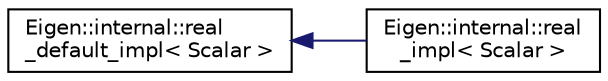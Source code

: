 digraph "Graphical Class Hierarchy"
{
  edge [fontname="Helvetica",fontsize="10",labelfontname="Helvetica",labelfontsize="10"];
  node [fontname="Helvetica",fontsize="10",shape=record];
  rankdir="LR";
  Node1 [label="Eigen::internal::real\l_default_impl\< Scalar \>",height=0.2,width=0.4,color="black", fillcolor="white", style="filled",URL="$struct_eigen_1_1internal_1_1real__default__impl.html"];
  Node1 -> Node2 [dir="back",color="midnightblue",fontsize="10",style="solid",fontname="Helvetica"];
  Node2 [label="Eigen::internal::real\l_impl\< Scalar \>",height=0.2,width=0.4,color="black", fillcolor="white", style="filled",URL="$struct_eigen_1_1internal_1_1real__impl.html"];
}
